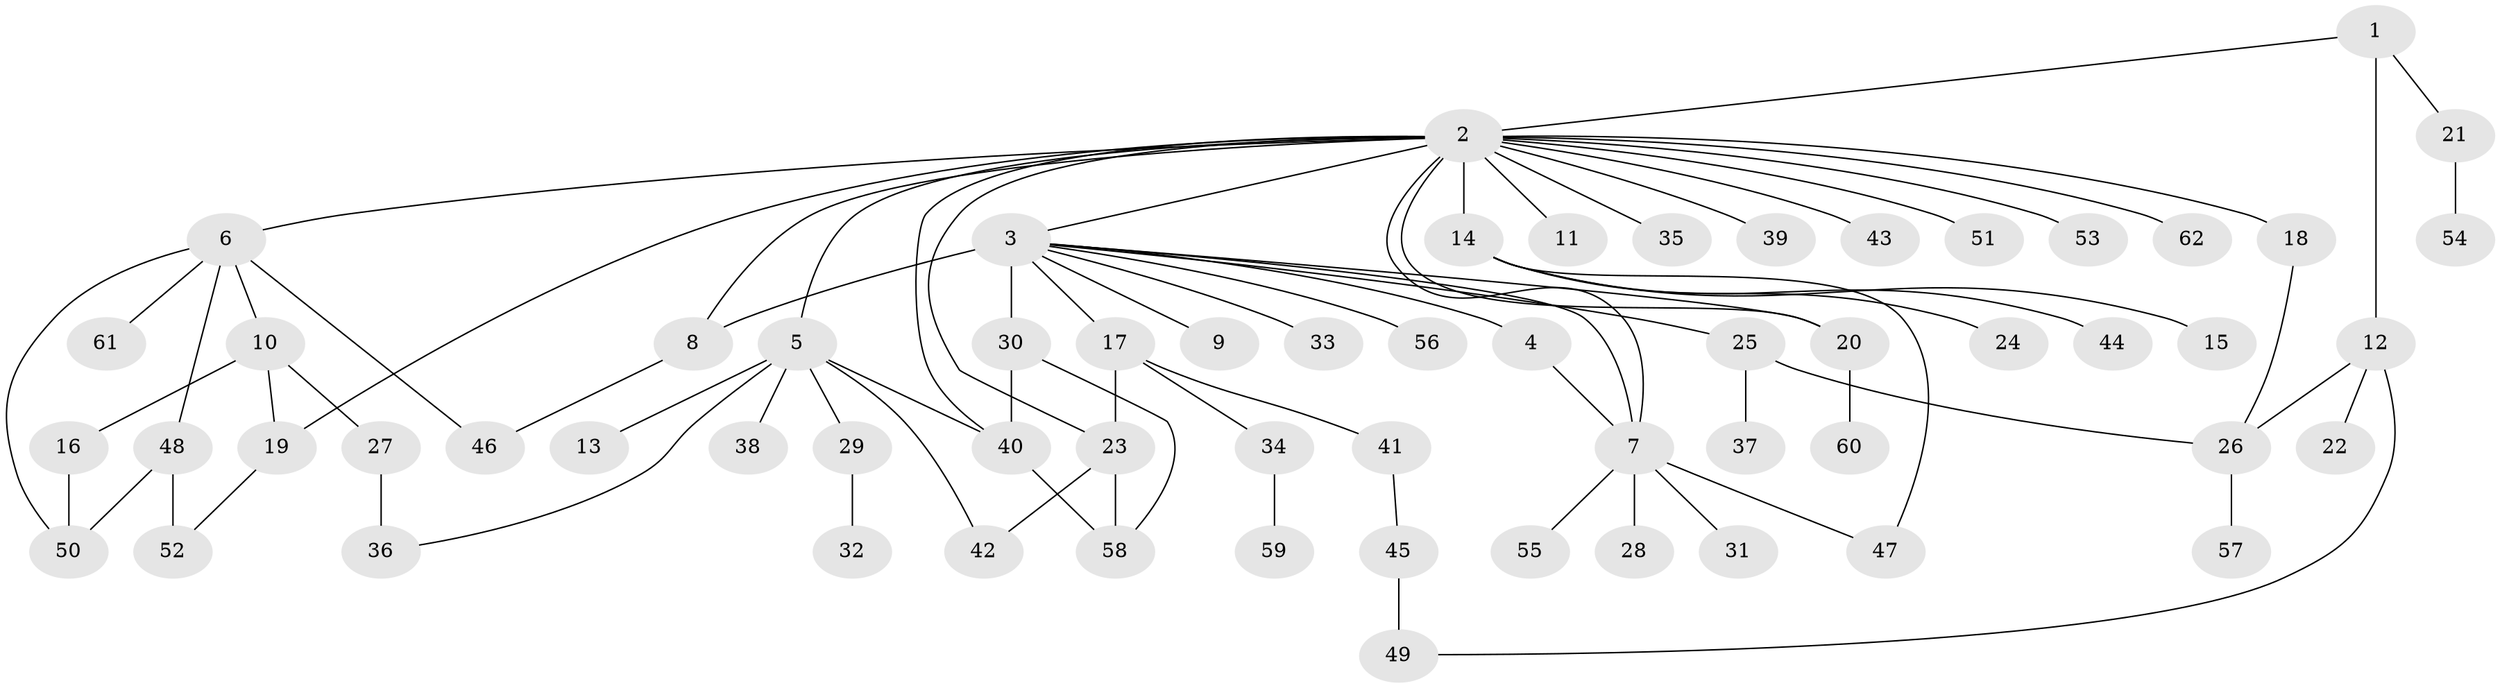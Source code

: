 // original degree distribution, {4: 0.08870967741935484, 22: 0.008064516129032258, 25: 0.008064516129032258, 3: 0.08064516129032258, 7: 0.03225806451612903, 8: 0.008064516129032258, 1: 0.5403225806451613, 2: 0.20967741935483872, 5: 0.016129032258064516, 6: 0.008064516129032258}
// Generated by graph-tools (version 1.1) at 2025/35/03/09/25 02:35:40]
// undirected, 62 vertices, 81 edges
graph export_dot {
graph [start="1"]
  node [color=gray90,style=filled];
  1;
  2;
  3;
  4;
  5;
  6;
  7;
  8;
  9;
  10;
  11;
  12;
  13;
  14;
  15;
  16;
  17;
  18;
  19;
  20;
  21;
  22;
  23;
  24;
  25;
  26;
  27;
  28;
  29;
  30;
  31;
  32;
  33;
  34;
  35;
  36;
  37;
  38;
  39;
  40;
  41;
  42;
  43;
  44;
  45;
  46;
  47;
  48;
  49;
  50;
  51;
  52;
  53;
  54;
  55;
  56;
  57;
  58;
  59;
  60;
  61;
  62;
  1 -- 2 [weight=1.0];
  1 -- 12 [weight=1.0];
  1 -- 21 [weight=1.0];
  2 -- 3 [weight=1.0];
  2 -- 5 [weight=1.0];
  2 -- 6 [weight=1.0];
  2 -- 7 [weight=1.0];
  2 -- 8 [weight=2.0];
  2 -- 11 [weight=1.0];
  2 -- 14 [weight=2.0];
  2 -- 18 [weight=1.0];
  2 -- 19 [weight=1.0];
  2 -- 20 [weight=1.0];
  2 -- 23 [weight=1.0];
  2 -- 35 [weight=1.0];
  2 -- 39 [weight=1.0];
  2 -- 40 [weight=1.0];
  2 -- 43 [weight=1.0];
  2 -- 51 [weight=1.0];
  2 -- 53 [weight=1.0];
  2 -- 62 [weight=1.0];
  3 -- 4 [weight=1.0];
  3 -- 7 [weight=1.0];
  3 -- 8 [weight=13.0];
  3 -- 9 [weight=1.0];
  3 -- 17 [weight=1.0];
  3 -- 20 [weight=1.0];
  3 -- 25 [weight=1.0];
  3 -- 30 [weight=1.0];
  3 -- 33 [weight=1.0];
  3 -- 56 [weight=1.0];
  4 -- 7 [weight=1.0];
  5 -- 13 [weight=1.0];
  5 -- 29 [weight=1.0];
  5 -- 36 [weight=1.0];
  5 -- 38 [weight=1.0];
  5 -- 40 [weight=1.0];
  5 -- 42 [weight=1.0];
  6 -- 10 [weight=1.0];
  6 -- 46 [weight=1.0];
  6 -- 48 [weight=1.0];
  6 -- 50 [weight=1.0];
  6 -- 61 [weight=1.0];
  7 -- 28 [weight=1.0];
  7 -- 31 [weight=1.0];
  7 -- 47 [weight=1.0];
  7 -- 55 [weight=1.0];
  8 -- 46 [weight=1.0];
  10 -- 16 [weight=2.0];
  10 -- 19 [weight=1.0];
  10 -- 27 [weight=1.0];
  12 -- 22 [weight=1.0];
  12 -- 26 [weight=1.0];
  12 -- 49 [weight=1.0];
  14 -- 15 [weight=1.0];
  14 -- 24 [weight=1.0];
  14 -- 44 [weight=1.0];
  14 -- 47 [weight=1.0];
  16 -- 50 [weight=1.0];
  17 -- 23 [weight=3.0];
  17 -- 34 [weight=1.0];
  17 -- 41 [weight=1.0];
  18 -- 26 [weight=1.0];
  19 -- 52 [weight=1.0];
  20 -- 60 [weight=1.0];
  21 -- 54 [weight=1.0];
  23 -- 42 [weight=1.0];
  23 -- 58 [weight=1.0];
  25 -- 26 [weight=1.0];
  25 -- 37 [weight=1.0];
  26 -- 57 [weight=1.0];
  27 -- 36 [weight=2.0];
  29 -- 32 [weight=1.0];
  30 -- 40 [weight=1.0];
  30 -- 58 [weight=1.0];
  34 -- 59 [weight=1.0];
  40 -- 58 [weight=1.0];
  41 -- 45 [weight=1.0];
  45 -- 49 [weight=2.0];
  48 -- 50 [weight=1.0];
  48 -- 52 [weight=4.0];
}
